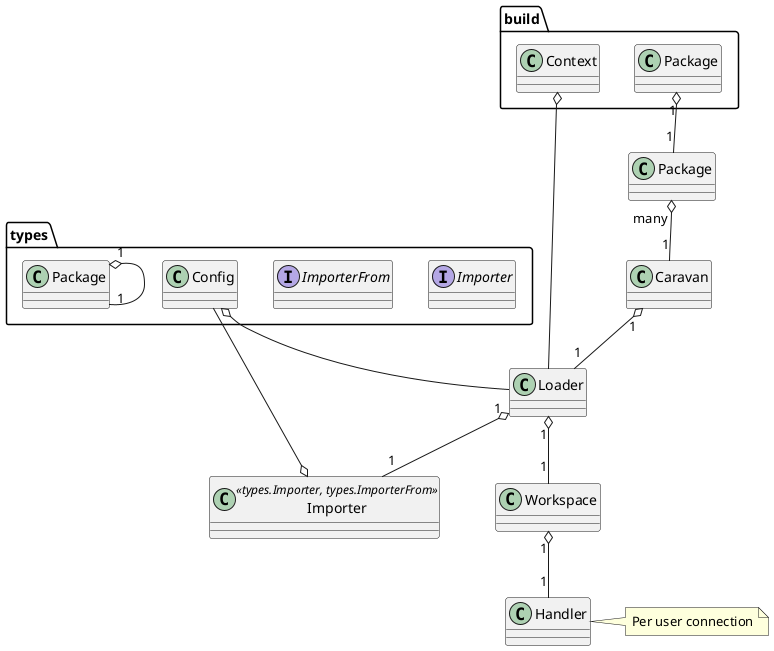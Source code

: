 @startuml langd

interface types.Importer
interface types.ImporterFrom

class Handler
note right: Per user connection

class Importer << types.Importer, types.ImporterFrom >> {
}

Workspace "1" o-- "1" Handler
Loader "1" o-- "1" Workspace
Importer o-- types.Config
Loader "1" o-- "1" Importer
types.Config o-- Loader
build.Context o-- Loader
types.Package "1" o-- "1" Package
build.Package "1" o-- "1" Package
Package "many" o-- "1" Caravan
Caravan "1" o-- "1" Loader

@enduml
